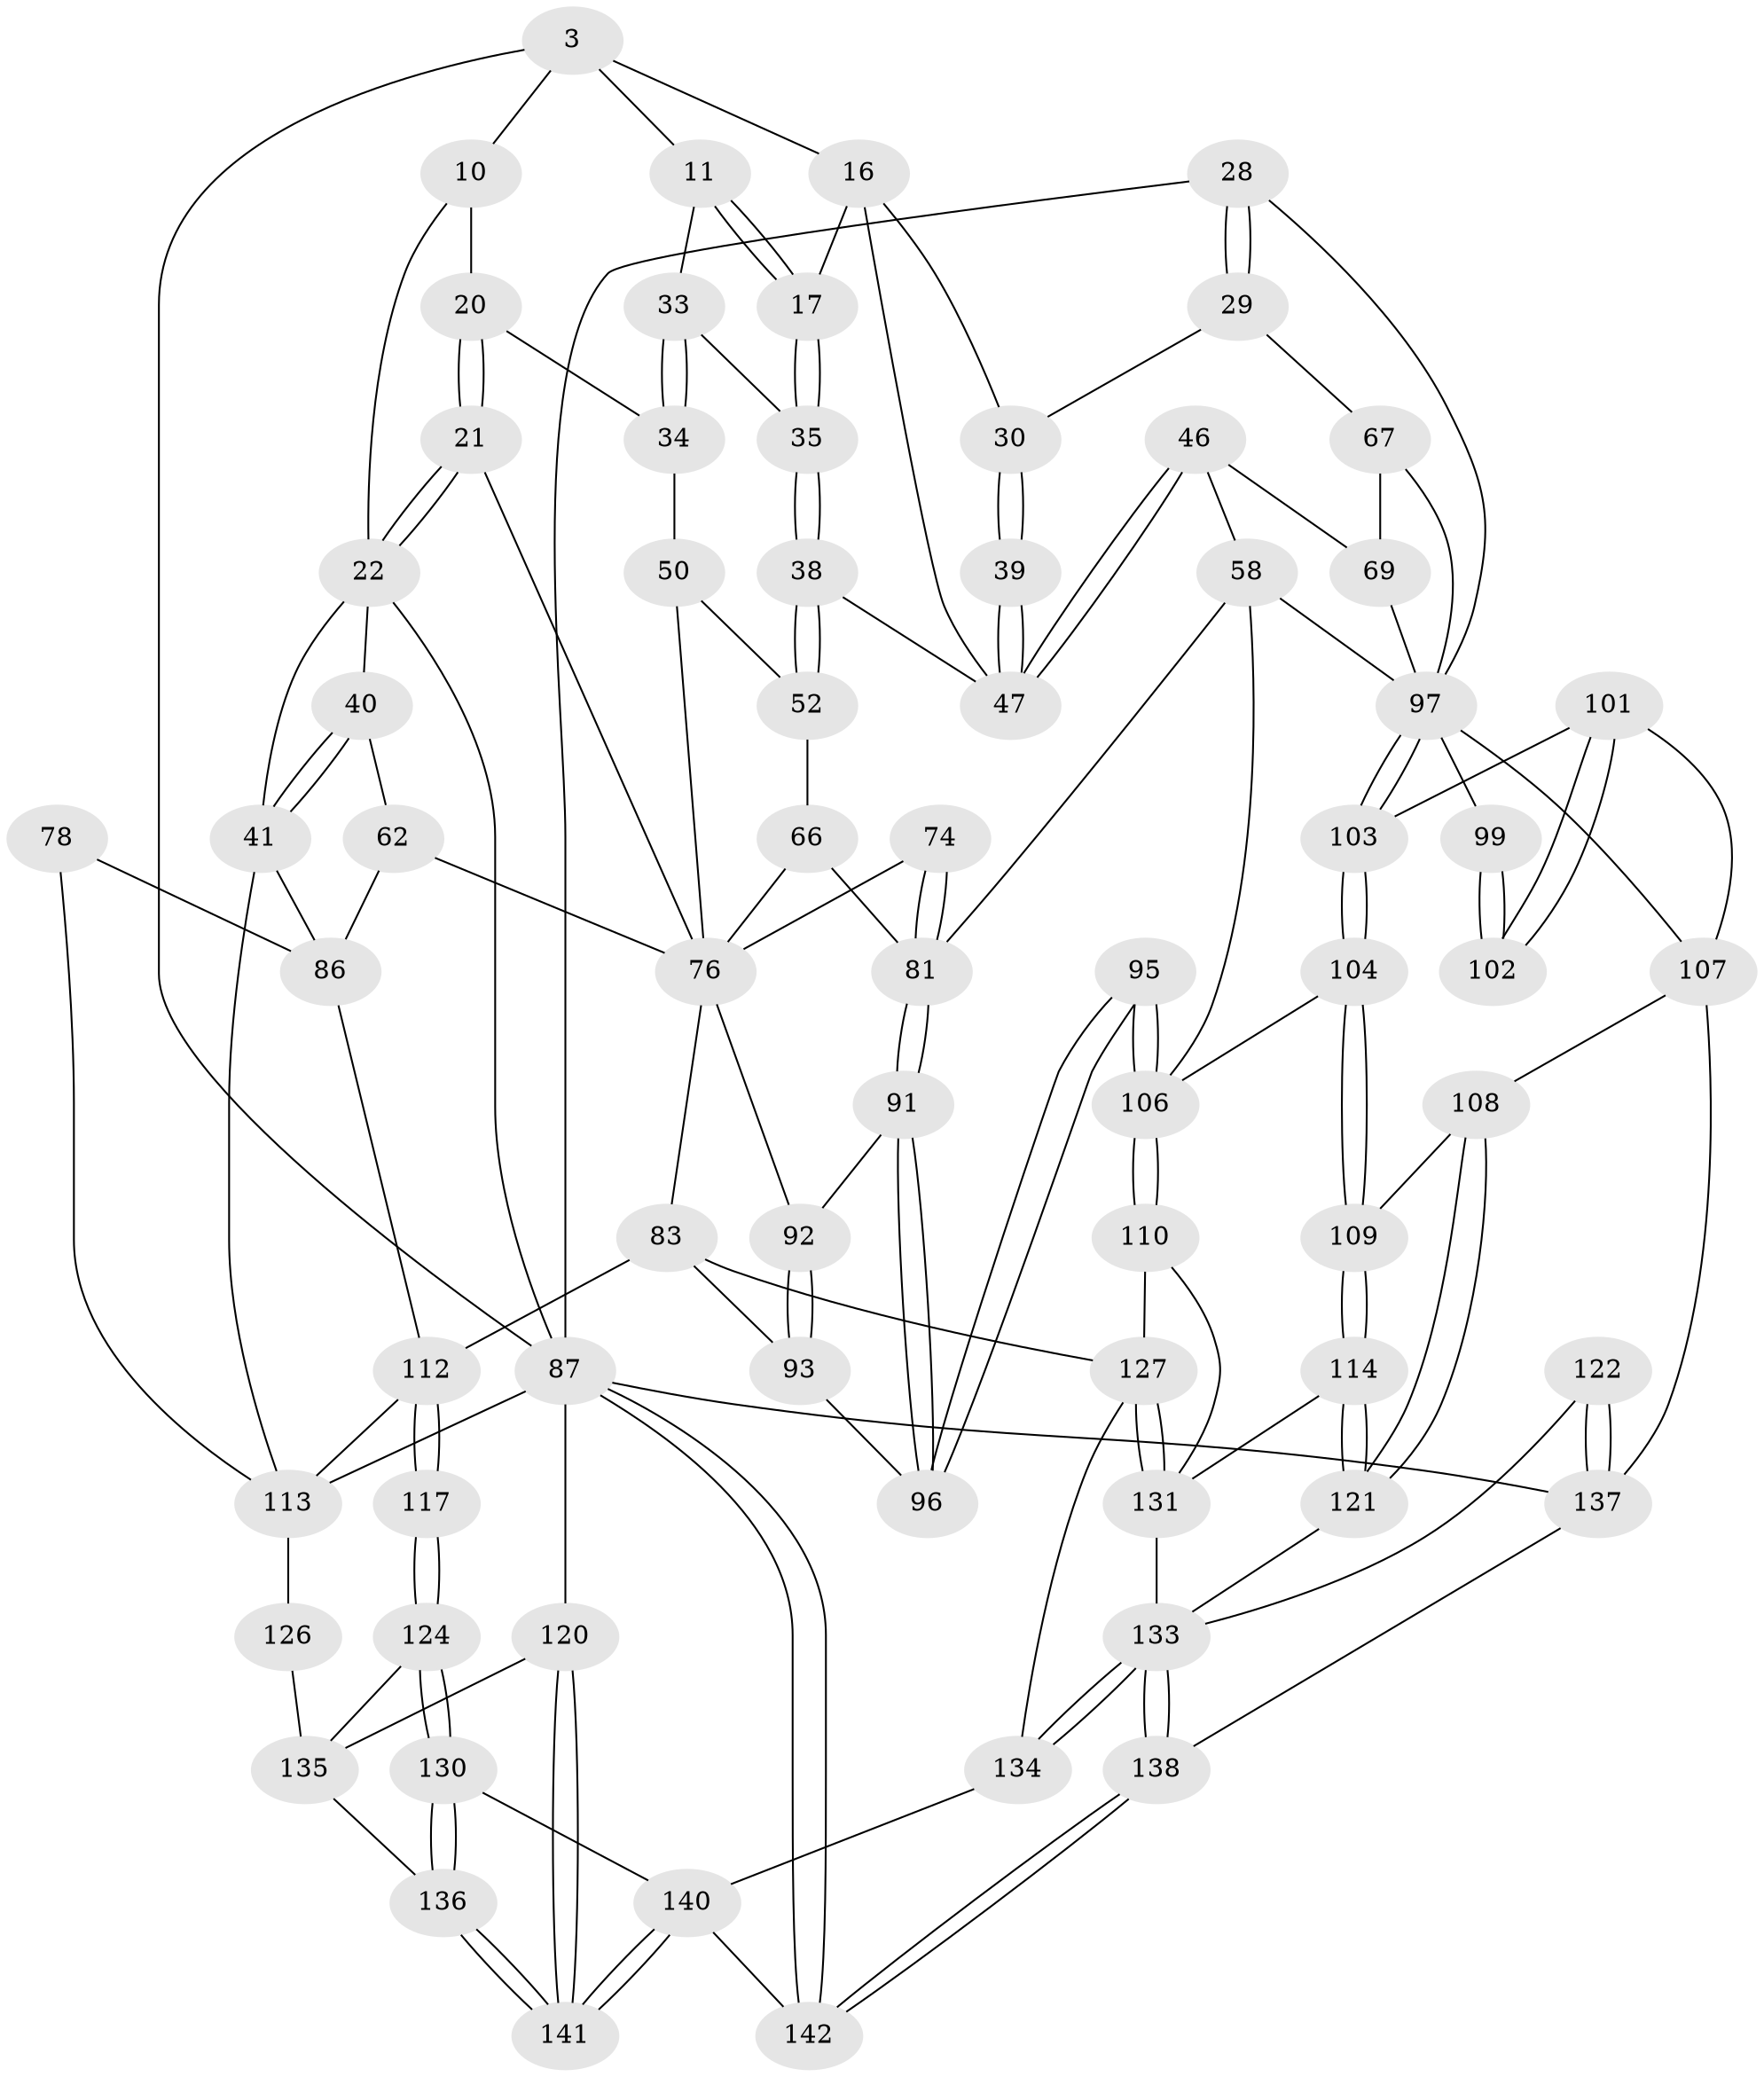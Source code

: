 // original degree distribution, {3: 0.02112676056338028, 4: 0.2535211267605634, 5: 0.47183098591549294, 6: 0.2535211267605634}
// Generated by graph-tools (version 1.1) at 2025/06/03/04/25 22:06:01]
// undirected, 71 vertices, 159 edges
graph export_dot {
graph [start="1"]
  node [color=gray90,style=filled];
  3 [pos="+0.7564199146771341+0",super="+2+1"];
  10 [pos="+0.14286046036469138+0.04206170523130932",super="+9+8"];
  11 [pos="+0.4464851898056599+0"];
  16 [pos="+0.6677194705858629+0.039377587152293496",super="+15"];
  17 [pos="+0.5981936798498119+0.08070287158623031"];
  20 [pos="+0.2368974140433765+0.0873527749836191",super="+14"];
  21 [pos="+0.23787218999024923+0.10781053543733775"];
  22 [pos="+0.17729807034661382+0.1224487712454195",super="+19+18+7"];
  28 [pos="+1+0"];
  29 [pos="+0.8438676821494672+0.14074076441845743"];
  30 [pos="+0.8273032334520606+0.14010385427032165"];
  33 [pos="+0.470929221891645+0.1267623770964104",super="+12"];
  34 [pos="+0.45182099888151+0.18297063001661135",super="+25+13"];
  35 [pos="+0.557725424985042+0.11193308176345362"];
  38 [pos="+0.6115002747786507+0.2274932058085924"];
  39 [pos="+0.7961881551090874+0.1693635575187725"];
  40 [pos="+0.12795016532291056+0.26664790910601693",super="+23"];
  41 [pos="+0.07892726910940072+0.30239255531469555",super="+32"];
  46 [pos="+0.7759866756308796+0.346073154910829"];
  47 [pos="+0.7474002044403165+0.2785811247347125",super="+37+36"];
  50 [pos="+0.3615994172976259+0.20386487914816367",super="+26+49"];
  52 [pos="+0.5744744922331939+0.25864007594079885"];
  58 [pos="+0.7493499378078373+0.4092304496703041",super="+57"];
  62 [pos="+0.2638050157893354+0.39248474964740715",super="+54"];
  66 [pos="+0.4132702005436649+0.33247758572607994",super="+61"];
  67 [pos="+1+0.2289359438628527",super="+44"];
  69 [pos="+0.9582714549326663+0.39292918146753913",super="+45"];
  74 [pos="+0.44441124521927444+0.4021370808665193"];
  76 [pos="+0.3730518901014801+0.5150107362359849",super="+65+56+75+53+51+55"];
  78 [pos="+0.0036123700326256055+0.5661859998658296"];
  81 [pos="+0.594062806067152+0.43056006328998203",super="+59+60+70"];
  83 [pos="+0.2965108884469138+0.6306094809831564",super="+82"];
  86 [pos="+0.2224894927680104+0.5857716258993562",super="+63+64"];
  87 [pos="+1+1",super="+5"];
  91 [pos="+0.5677017731824946+0.48370781954238384"];
  92 [pos="+0.47397960703999625+0.47494602544521464"];
  93 [pos="+0.4932960368926032+0.5702800102629337"];
  95 [pos="+0.5677535847741875+0.6054545774746877"];
  96 [pos="+0.5476337795674213+0.5814465403690248"];
  97 [pos="+0.8123912222352028+0.49393440363898194",super="+77+68"];
  99 [pos="+0.9420570209322098+0.5091743654581476",super="+98"];
  101 [pos="+0.9293380426264258+0.6143785136589247"];
  102 [pos="+0.9284038470733366+0.5912121319852088"];
  103 [pos="+0.8202405018628796+0.5954761875106216"];
  104 [pos="+0.7842308829039466+0.6608225733967465"];
  106 [pos="+0.5842983604120757+0.6448790230956951",super="+105+94"];
  107 [pos="+0.9378745066983121+0.7008544878484918",super="+100+90"];
  108 [pos="+0.8614352592300812+0.7243831021587211"];
  109 [pos="+0.7849497885211203+0.6667843792916578"];
  110 [pos="+0.5759681075481643+0.7230083938150053"];
  112 [pos="+0.0334057182558333+0.7175236881133226",super="+85+84"];
  113 [pos="+0+0.7051313216057987",super="+80"];
  114 [pos="+0.6857411324305156+0.7719587486829304"];
  117 [pos="+0.14246809756125428+0.8114819899577377"];
  120 [pos="+0+1"];
  121 [pos="+0.8475193642324498+0.7977269371247501"];
  122 [pos="+0.8705575170184635+0.8458546962055047"];
  124 [pos="+0.14214371867654826+0.8187135725744907"];
  126 [pos="+0.05774222575801384+0.8356988749252032",super="+118"];
  127 [pos="+0.32792201109202157+0.7147091201330024",super="+111"];
  130 [pos="+0.18455844940283161+0.8655410930876606"];
  131 [pos="+0.5826456240003706+0.8907907571870757",super="+115"];
  133 [pos="+0.5813453145166546+0.9405909473793402",super="+132"];
  134 [pos="+0.3469273109152421+0.87082783227593",super="+128"];
  135 [pos="+0.028955298973522423+0.9693500415989872",super="+125+119"];
  136 [pos="+0.16360918819988346+0.9439688591613169"];
  137 [pos="+0.8715316484504153+0.8715978251921394",super="+89+116"];
  138 [pos="+0.6099296474516159+1"];
  140 [pos="+0.31246889301028163+1",super="+139+129"];
  141 [pos="+0.28371011724523637+1"];
  142 [pos="+0.608081578015959+1"];
  3 -- 11;
  3 -- 87;
  3 -- 16;
  3 -- 10;
  10 -- 20 [weight=2];
  10 -- 22 [weight=2];
  11 -- 17;
  11 -- 17;
  11 -- 33;
  16 -- 17;
  16 -- 47;
  16 -- 30;
  17 -- 35;
  17 -- 35;
  20 -- 21;
  20 -- 21;
  20 -- 34;
  21 -- 22;
  21 -- 22;
  21 -- 76;
  22 -- 40;
  22 -- 41;
  22 -- 87;
  28 -- 29;
  28 -- 29;
  28 -- 87;
  28 -- 97;
  29 -- 30;
  29 -- 67;
  30 -- 39;
  30 -- 39;
  33 -- 34 [weight=2];
  33 -- 34;
  33 -- 35;
  34 -- 50 [weight=2];
  35 -- 38;
  35 -- 38;
  38 -- 52;
  38 -- 52;
  38 -- 47;
  39 -- 47 [weight=2];
  39 -- 47;
  40 -- 41 [weight=2];
  40 -- 41;
  40 -- 62;
  41 -- 86;
  41 -- 113;
  46 -- 47;
  46 -- 47;
  46 -- 69;
  46 -- 58;
  50 -- 52;
  50 -- 76 [weight=3];
  52 -- 66;
  58 -- 106;
  58 -- 81;
  58 -- 97;
  62 -- 86;
  62 -- 76 [weight=3];
  66 -- 76;
  66 -- 81 [weight=2];
  67 -- 69 [weight=2];
  67 -- 97;
  69 -- 97;
  74 -- 81 [weight=2];
  74 -- 81;
  74 -- 76;
  76 -- 92;
  76 -- 83;
  78 -- 86 [weight=2];
  78 -- 113;
  81 -- 91;
  81 -- 91;
  83 -- 112;
  83 -- 127;
  83 -- 93;
  86 -- 112;
  87 -- 142;
  87 -- 142;
  87 -- 120 [weight=2];
  87 -- 137;
  87 -- 113;
  91 -- 92;
  91 -- 96;
  91 -- 96;
  92 -- 93;
  92 -- 93;
  93 -- 96;
  95 -- 96;
  95 -- 96;
  95 -- 106 [weight=2];
  95 -- 106;
  97 -- 103;
  97 -- 103;
  97 -- 99;
  97 -- 107;
  99 -- 102 [weight=2];
  99 -- 102;
  101 -- 102;
  101 -- 102;
  101 -- 103;
  101 -- 107;
  103 -- 104;
  103 -- 104;
  104 -- 109;
  104 -- 109;
  104 -- 106;
  106 -- 110;
  106 -- 110;
  107 -- 108;
  107 -- 137 [weight=2];
  108 -- 109;
  108 -- 121;
  108 -- 121;
  109 -- 114;
  109 -- 114;
  110 -- 127;
  110 -- 131;
  112 -- 113;
  112 -- 117 [weight=2];
  112 -- 117;
  113 -- 126 [weight=2];
  114 -- 121;
  114 -- 121;
  114 -- 131;
  117 -- 124;
  117 -- 124;
  120 -- 141;
  120 -- 141;
  120 -- 135;
  121 -- 133;
  122 -- 137 [weight=2];
  122 -- 137;
  122 -- 133;
  124 -- 130;
  124 -- 130;
  124 -- 135;
  126 -- 135 [weight=2];
  127 -- 131;
  127 -- 131;
  127 -- 134;
  130 -- 136;
  130 -- 136;
  130 -- 140;
  131 -- 133;
  133 -- 134;
  133 -- 134;
  133 -- 138;
  133 -- 138;
  134 -- 140 [weight=2];
  135 -- 136;
  136 -- 141;
  136 -- 141;
  137 -- 138;
  138 -- 142;
  138 -- 142;
  140 -- 141;
  140 -- 141;
  140 -- 142;
}
